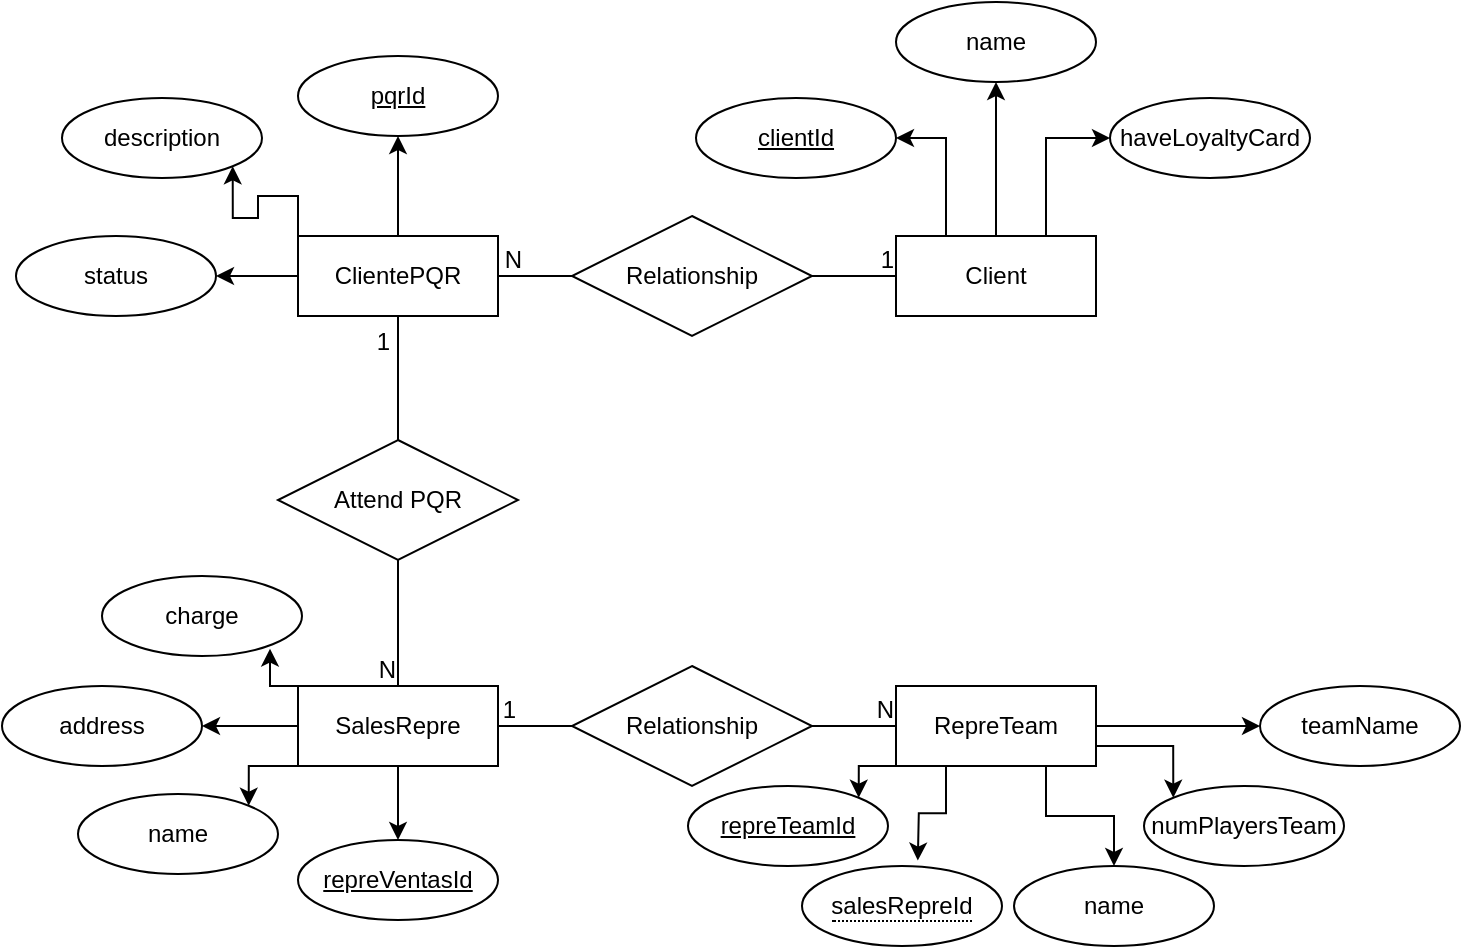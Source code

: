 <mxfile version="28.2.0">
  <diagram name="Page-1" id="49bBgT2Ui1bWRUErYhT3">
    <mxGraphModel dx="421" dy="585" grid="0" gridSize="10" guides="1" tooltips="1" connect="1" arrows="1" fold="1" page="0" pageScale="1" pageWidth="850" pageHeight="1100" math="0" shadow="0">
      <root>
        <mxCell id="0" />
        <mxCell id="1" parent="0" />
        <mxCell id="S2XN-2ifg8CLVUUL8ncL-5" style="edgeStyle=orthogonalEdgeStyle;rounded=0;orthogonalLoop=1;jettySize=auto;html=1;" parent="1" source="S2XN-2ifg8CLVUUL8ncL-1" target="S2XN-2ifg8CLVUUL8ncL-4" edge="1">
          <mxGeometry relative="1" as="geometry" />
        </mxCell>
        <mxCell id="S2XN-2ifg8CLVUUL8ncL-6" style="edgeStyle=orthogonalEdgeStyle;rounded=0;orthogonalLoop=1;jettySize=auto;html=1;" parent="1" source="S2XN-2ifg8CLVUUL8ncL-1" target="S2XN-2ifg8CLVUUL8ncL-2" edge="1">
          <mxGeometry relative="1" as="geometry" />
        </mxCell>
        <mxCell id="S2XN-2ifg8CLVUUL8ncL-8" style="edgeStyle=orthogonalEdgeStyle;rounded=0;orthogonalLoop=1;jettySize=auto;html=1;exitX=0;exitY=0;exitDx=0;exitDy=0;entryX=1;entryY=1;entryDx=0;entryDy=0;" parent="1" source="S2XN-2ifg8CLVUUL8ncL-1" target="S2XN-2ifg8CLVUUL8ncL-3" edge="1">
          <mxGeometry relative="1" as="geometry" />
        </mxCell>
        <mxCell id="S2XN-2ifg8CLVUUL8ncL-1" value="ClientePQR" style="whiteSpace=wrap;html=1;align=center;" parent="1" vertex="1">
          <mxGeometry x="380" y="175" width="100" height="40" as="geometry" />
        </mxCell>
        <mxCell id="S2XN-2ifg8CLVUUL8ncL-2" value="pqrId" style="ellipse;whiteSpace=wrap;html=1;align=center;fontStyle=4;" parent="1" vertex="1">
          <mxGeometry x="380" y="85" width="100" height="40" as="geometry" />
        </mxCell>
        <mxCell id="S2XN-2ifg8CLVUUL8ncL-3" value="description" style="ellipse;whiteSpace=wrap;html=1;align=center;" parent="1" vertex="1">
          <mxGeometry x="262" y="106" width="100" height="40" as="geometry" />
        </mxCell>
        <mxCell id="S2XN-2ifg8CLVUUL8ncL-4" value="status" style="ellipse;whiteSpace=wrap;html=1;align=center;" parent="1" vertex="1">
          <mxGeometry x="239" y="175" width="100" height="40" as="geometry" />
        </mxCell>
        <mxCell id="S2XN-2ifg8CLVUUL8ncL-23" style="edgeStyle=orthogonalEdgeStyle;rounded=0;orthogonalLoop=1;jettySize=auto;html=1;" parent="1" source="S2XN-2ifg8CLVUUL8ncL-9" target="S2XN-2ifg8CLVUUL8ncL-18" edge="1">
          <mxGeometry relative="1" as="geometry" />
        </mxCell>
        <mxCell id="S2XN-2ifg8CLVUUL8ncL-24" style="edgeStyle=orthogonalEdgeStyle;rounded=0;orthogonalLoop=1;jettySize=auto;html=1;exitX=0;exitY=1;exitDx=0;exitDy=0;entryX=1;entryY=0;entryDx=0;entryDy=0;" parent="1" source="S2XN-2ifg8CLVUUL8ncL-9" target="S2XN-2ifg8CLVUUL8ncL-22" edge="1">
          <mxGeometry relative="1" as="geometry" />
        </mxCell>
        <mxCell id="S2XN-2ifg8CLVUUL8ncL-25" style="edgeStyle=orthogonalEdgeStyle;rounded=0;orthogonalLoop=1;jettySize=auto;html=1;exitX=0;exitY=0.5;exitDx=0;exitDy=0;" parent="1" source="S2XN-2ifg8CLVUUL8ncL-9" target="S2XN-2ifg8CLVUUL8ncL-20" edge="1">
          <mxGeometry relative="1" as="geometry" />
        </mxCell>
        <mxCell id="S2XN-2ifg8CLVUUL8ncL-9" value="SalesRepre" style="whiteSpace=wrap;html=1;align=center;" parent="1" vertex="1">
          <mxGeometry x="380" y="400" width="100" height="40" as="geometry" />
        </mxCell>
        <mxCell id="S2XN-2ifg8CLVUUL8ncL-10" value="" style="endArrow=none;html=1;rounded=0;exitX=0.5;exitY=1;exitDx=0;exitDy=0;entryX=0.5;entryY=0;entryDx=0;entryDy=0;" parent="1" source="S2XN-2ifg8CLVUUL8ncL-12" target="S2XN-2ifg8CLVUUL8ncL-9" edge="1">
          <mxGeometry relative="1" as="geometry">
            <mxPoint x="388" y="316" as="sourcePoint" />
            <mxPoint x="548" y="316" as="targetPoint" />
            <Array as="points" />
          </mxGeometry>
        </mxCell>
        <mxCell id="S2XN-2ifg8CLVUUL8ncL-11" value="N" style="resizable=0;html=1;whiteSpace=wrap;align=right;verticalAlign=bottom;" parent="S2XN-2ifg8CLVUUL8ncL-10" connectable="0" vertex="1">
          <mxGeometry x="1" relative="1" as="geometry" />
        </mxCell>
        <mxCell id="S2XN-2ifg8CLVUUL8ncL-12" value="Attend PQR" style="shape=rhombus;perimeter=rhombusPerimeter;whiteSpace=wrap;html=1;align=center;" parent="1" vertex="1">
          <mxGeometry x="370" y="277" width="120" height="60" as="geometry" />
        </mxCell>
        <mxCell id="S2XN-2ifg8CLVUUL8ncL-15" value="" style="endArrow=none;html=1;rounded=0;entryX=0.5;entryY=1;entryDx=0;entryDy=0;" parent="1" source="S2XN-2ifg8CLVUUL8ncL-12" target="S2XN-2ifg8CLVUUL8ncL-1" edge="1">
          <mxGeometry relative="1" as="geometry">
            <mxPoint x="277" y="368" as="sourcePoint" />
            <mxPoint x="283" y="277" as="targetPoint" />
          </mxGeometry>
        </mxCell>
        <mxCell id="S2XN-2ifg8CLVUUL8ncL-16" value="1" style="resizable=0;html=1;whiteSpace=wrap;align=right;verticalAlign=bottom;" parent="S2XN-2ifg8CLVUUL8ncL-15" connectable="0" vertex="1">
          <mxGeometry x="1" relative="1" as="geometry">
            <mxPoint x="-3" y="21" as="offset" />
          </mxGeometry>
        </mxCell>
        <mxCell id="S2XN-2ifg8CLVUUL8ncL-18" value="repreVentasId" style="ellipse;whiteSpace=wrap;html=1;align=center;fontStyle=4;" parent="1" vertex="1">
          <mxGeometry x="380" y="477" width="100" height="40" as="geometry" />
        </mxCell>
        <mxCell id="S2XN-2ifg8CLVUUL8ncL-19" value="charge" style="ellipse;whiteSpace=wrap;html=1;align=center;" parent="1" vertex="1">
          <mxGeometry x="282" y="345" width="100" height="40" as="geometry" />
        </mxCell>
        <mxCell id="S2XN-2ifg8CLVUUL8ncL-20" value="address" style="ellipse;whiteSpace=wrap;html=1;align=center;" parent="1" vertex="1">
          <mxGeometry x="232" y="400" width="100" height="40" as="geometry" />
        </mxCell>
        <mxCell id="S2XN-2ifg8CLVUUL8ncL-22" value="name" style="ellipse;whiteSpace=wrap;html=1;align=center;" parent="1" vertex="1">
          <mxGeometry x="270" y="454" width="100" height="40" as="geometry" />
        </mxCell>
        <mxCell id="S2XN-2ifg8CLVUUL8ncL-26" style="edgeStyle=orthogonalEdgeStyle;rounded=0;orthogonalLoop=1;jettySize=auto;html=1;exitX=0;exitY=0;exitDx=0;exitDy=0;entryX=0.84;entryY=0.908;entryDx=0;entryDy=0;entryPerimeter=0;" parent="1" source="S2XN-2ifg8CLVUUL8ncL-9" target="S2XN-2ifg8CLVUUL8ncL-19" edge="1">
          <mxGeometry relative="1" as="geometry" />
        </mxCell>
        <mxCell id="3iB8ldFcFZ7nMY2pSaK6-15" style="edgeStyle=orthogonalEdgeStyle;rounded=0;orthogonalLoop=1;jettySize=auto;html=1;exitX=0;exitY=1;exitDx=0;exitDy=0;entryX=1;entryY=0;entryDx=0;entryDy=0;" edge="1" parent="1" source="3iB8ldFcFZ7nMY2pSaK6-1" target="3iB8ldFcFZ7nMY2pSaK6-9">
          <mxGeometry relative="1" as="geometry" />
        </mxCell>
        <mxCell id="3iB8ldFcFZ7nMY2pSaK6-16" style="edgeStyle=orthogonalEdgeStyle;rounded=0;orthogonalLoop=1;jettySize=auto;html=1;exitX=0.25;exitY=1;exitDx=0;exitDy=0;" edge="1" parent="1" source="3iB8ldFcFZ7nMY2pSaK6-1">
          <mxGeometry relative="1" as="geometry">
            <mxPoint x="689.909" y="487.273" as="targetPoint" />
          </mxGeometry>
        </mxCell>
        <mxCell id="3iB8ldFcFZ7nMY2pSaK6-17" style="edgeStyle=orthogonalEdgeStyle;rounded=0;orthogonalLoop=1;jettySize=auto;html=1;exitX=0.75;exitY=1;exitDx=0;exitDy=0;entryX=0.5;entryY=0;entryDx=0;entryDy=0;" edge="1" parent="1" source="3iB8ldFcFZ7nMY2pSaK6-1" target="3iB8ldFcFZ7nMY2pSaK6-12">
          <mxGeometry relative="1" as="geometry" />
        </mxCell>
        <mxCell id="3iB8ldFcFZ7nMY2pSaK6-18" style="edgeStyle=orthogonalEdgeStyle;rounded=0;orthogonalLoop=1;jettySize=auto;html=1;exitX=1;exitY=0.75;exitDx=0;exitDy=0;entryX=0;entryY=0;entryDx=0;entryDy=0;" edge="1" parent="1" source="3iB8ldFcFZ7nMY2pSaK6-1" target="3iB8ldFcFZ7nMY2pSaK6-13">
          <mxGeometry relative="1" as="geometry" />
        </mxCell>
        <mxCell id="3iB8ldFcFZ7nMY2pSaK6-19" style="edgeStyle=orthogonalEdgeStyle;rounded=0;orthogonalLoop=1;jettySize=auto;html=1;exitX=1;exitY=0.5;exitDx=0;exitDy=0;" edge="1" parent="1" source="3iB8ldFcFZ7nMY2pSaK6-1" target="3iB8ldFcFZ7nMY2pSaK6-14">
          <mxGeometry relative="1" as="geometry" />
        </mxCell>
        <mxCell id="3iB8ldFcFZ7nMY2pSaK6-1" value="RepreTeam" style="whiteSpace=wrap;html=1;align=center;" vertex="1" parent="1">
          <mxGeometry x="679" y="400" width="100" height="40" as="geometry" />
        </mxCell>
        <mxCell id="3iB8ldFcFZ7nMY2pSaK6-2" value="Relationship" style="shape=rhombus;perimeter=rhombusPerimeter;whiteSpace=wrap;html=1;align=center;" vertex="1" parent="1">
          <mxGeometry x="517" y="390" width="120" height="60" as="geometry" />
        </mxCell>
        <mxCell id="3iB8ldFcFZ7nMY2pSaK6-3" value="" style="endArrow=none;html=1;rounded=0;entryX=1;entryY=0.5;entryDx=0;entryDy=0;exitX=0;exitY=0.5;exitDx=0;exitDy=0;" edge="1" parent="1" source="3iB8ldFcFZ7nMY2pSaK6-2" target="S2XN-2ifg8CLVUUL8ncL-9">
          <mxGeometry relative="1" as="geometry">
            <mxPoint x="453" y="356" as="sourcePoint" />
            <mxPoint x="613" y="356" as="targetPoint" />
          </mxGeometry>
        </mxCell>
        <mxCell id="3iB8ldFcFZ7nMY2pSaK6-4" value="1" style="resizable=0;html=1;whiteSpace=wrap;align=right;verticalAlign=bottom;" connectable="0" vertex="1" parent="3iB8ldFcFZ7nMY2pSaK6-3">
          <mxGeometry x="1" relative="1" as="geometry">
            <mxPoint x="10" as="offset" />
          </mxGeometry>
        </mxCell>
        <mxCell id="3iB8ldFcFZ7nMY2pSaK6-5" value="" style="endArrow=none;html=1;rounded=0;exitX=1;exitY=0.5;exitDx=0;exitDy=0;entryX=0;entryY=0.5;entryDx=0;entryDy=0;" edge="1" parent="1" source="3iB8ldFcFZ7nMY2pSaK6-2" target="3iB8ldFcFZ7nMY2pSaK6-1">
          <mxGeometry relative="1" as="geometry">
            <mxPoint x="550" y="371" as="sourcePoint" />
            <mxPoint x="710" y="371" as="targetPoint" />
          </mxGeometry>
        </mxCell>
        <mxCell id="3iB8ldFcFZ7nMY2pSaK6-6" value="N" style="resizable=0;html=1;whiteSpace=wrap;align=right;verticalAlign=bottom;" connectable="0" vertex="1" parent="3iB8ldFcFZ7nMY2pSaK6-5">
          <mxGeometry x="1" relative="1" as="geometry" />
        </mxCell>
        <mxCell id="3iB8ldFcFZ7nMY2pSaK6-9" value="repreTeamId" style="ellipse;whiteSpace=wrap;html=1;align=center;fontStyle=4;" vertex="1" parent="1">
          <mxGeometry x="575" y="450" width="100" height="40" as="geometry" />
        </mxCell>
        <mxCell id="3iB8ldFcFZ7nMY2pSaK6-11" value="&lt;span style=&quot;border-bottom: 1px dotted&quot;&gt;salesRepreId&lt;/span&gt;" style="ellipse;whiteSpace=wrap;html=1;align=center;" vertex="1" parent="1">
          <mxGeometry x="632" y="490" width="100" height="40" as="geometry" />
        </mxCell>
        <mxCell id="3iB8ldFcFZ7nMY2pSaK6-12" value="name" style="ellipse;whiteSpace=wrap;html=1;align=center;" vertex="1" parent="1">
          <mxGeometry x="738" y="490" width="100" height="40" as="geometry" />
        </mxCell>
        <mxCell id="3iB8ldFcFZ7nMY2pSaK6-13" value="numPlayersTeam" style="ellipse;whiteSpace=wrap;html=1;align=center;" vertex="1" parent="1">
          <mxGeometry x="803" y="450" width="100" height="40" as="geometry" />
        </mxCell>
        <mxCell id="3iB8ldFcFZ7nMY2pSaK6-14" value="teamName" style="ellipse;whiteSpace=wrap;html=1;align=center;" vertex="1" parent="1">
          <mxGeometry x="861" y="400" width="100" height="40" as="geometry" />
        </mxCell>
        <mxCell id="3iB8ldFcFZ7nMY2pSaK6-20" value="Relationship" style="shape=rhombus;perimeter=rhombusPerimeter;whiteSpace=wrap;html=1;align=center;" vertex="1" parent="1">
          <mxGeometry x="517" y="165" width="120" height="60" as="geometry" />
        </mxCell>
        <mxCell id="3iB8ldFcFZ7nMY2pSaK6-21" value="" style="endArrow=none;html=1;rounded=0;exitX=1;exitY=0.5;exitDx=0;exitDy=0;entryX=0;entryY=0.5;entryDx=0;entryDy=0;" edge="1" parent="1" source="3iB8ldFcFZ7nMY2pSaK6-20" target="3iB8ldFcFZ7nMY2pSaK6-25">
          <mxGeometry relative="1" as="geometry">
            <mxPoint x="479" y="258" as="sourcePoint" />
            <mxPoint x="639" y="258" as="targetPoint" />
          </mxGeometry>
        </mxCell>
        <mxCell id="3iB8ldFcFZ7nMY2pSaK6-22" value="1" style="resizable=0;html=1;whiteSpace=wrap;align=right;verticalAlign=bottom;" connectable="0" vertex="1" parent="3iB8ldFcFZ7nMY2pSaK6-21">
          <mxGeometry x="1" relative="1" as="geometry" />
        </mxCell>
        <mxCell id="3iB8ldFcFZ7nMY2pSaK6-23" value="" style="endArrow=none;html=1;rounded=0;entryX=1;entryY=0.5;entryDx=0;entryDy=0;exitX=0;exitY=0.5;exitDx=0;exitDy=0;" edge="1" parent="1" source="3iB8ldFcFZ7nMY2pSaK6-20" target="S2XN-2ifg8CLVUUL8ncL-1">
          <mxGeometry relative="1" as="geometry">
            <mxPoint x="479" y="258" as="sourcePoint" />
            <mxPoint x="639" y="258" as="targetPoint" />
          </mxGeometry>
        </mxCell>
        <mxCell id="3iB8ldFcFZ7nMY2pSaK6-24" value="N" style="resizable=0;html=1;whiteSpace=wrap;align=right;verticalAlign=bottom;" connectable="0" vertex="1" parent="3iB8ldFcFZ7nMY2pSaK6-23">
          <mxGeometry x="1" relative="1" as="geometry">
            <mxPoint x="13" as="offset" />
          </mxGeometry>
        </mxCell>
        <mxCell id="3iB8ldFcFZ7nMY2pSaK6-30" style="edgeStyle=orthogonalEdgeStyle;rounded=0;orthogonalLoop=1;jettySize=auto;html=1;exitX=0.25;exitY=0;exitDx=0;exitDy=0;entryX=1;entryY=0.5;entryDx=0;entryDy=0;" edge="1" parent="1" source="3iB8ldFcFZ7nMY2pSaK6-25" target="3iB8ldFcFZ7nMY2pSaK6-27">
          <mxGeometry relative="1" as="geometry" />
        </mxCell>
        <mxCell id="3iB8ldFcFZ7nMY2pSaK6-31" style="edgeStyle=orthogonalEdgeStyle;rounded=0;orthogonalLoop=1;jettySize=auto;html=1;exitX=0.5;exitY=0;exitDx=0;exitDy=0;" edge="1" parent="1" source="3iB8ldFcFZ7nMY2pSaK6-25" target="3iB8ldFcFZ7nMY2pSaK6-29">
          <mxGeometry relative="1" as="geometry" />
        </mxCell>
        <mxCell id="3iB8ldFcFZ7nMY2pSaK6-32" style="edgeStyle=orthogonalEdgeStyle;rounded=0;orthogonalLoop=1;jettySize=auto;html=1;exitX=0.75;exitY=0;exitDx=0;exitDy=0;entryX=0;entryY=0.5;entryDx=0;entryDy=0;" edge="1" parent="1" source="3iB8ldFcFZ7nMY2pSaK6-25" target="3iB8ldFcFZ7nMY2pSaK6-28">
          <mxGeometry relative="1" as="geometry" />
        </mxCell>
        <mxCell id="3iB8ldFcFZ7nMY2pSaK6-25" value="Client" style="whiteSpace=wrap;html=1;align=center;" vertex="1" parent="1">
          <mxGeometry x="679" y="175" width="100" height="40" as="geometry" />
        </mxCell>
        <mxCell id="3iB8ldFcFZ7nMY2pSaK6-27" value="clientId" style="ellipse;whiteSpace=wrap;html=1;align=center;fontStyle=4;" vertex="1" parent="1">
          <mxGeometry x="579" y="106" width="100" height="40" as="geometry" />
        </mxCell>
        <mxCell id="3iB8ldFcFZ7nMY2pSaK6-28" value="haveLoyaltyCard" style="ellipse;whiteSpace=wrap;html=1;align=center;" vertex="1" parent="1">
          <mxGeometry x="786" y="106" width="100" height="40" as="geometry" />
        </mxCell>
        <mxCell id="3iB8ldFcFZ7nMY2pSaK6-29" value="name" style="ellipse;whiteSpace=wrap;html=1;align=center;" vertex="1" parent="1">
          <mxGeometry x="679" y="58" width="100" height="40" as="geometry" />
        </mxCell>
      </root>
    </mxGraphModel>
  </diagram>
</mxfile>
